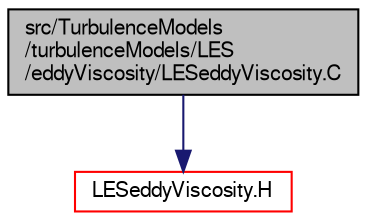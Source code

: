digraph "src/TurbulenceModels/turbulenceModels/LES/eddyViscosity/LESeddyViscosity.C"
{
  bgcolor="transparent";
  edge [fontname="FreeSans",fontsize="10",labelfontname="FreeSans",labelfontsize="10"];
  node [fontname="FreeSans",fontsize="10",shape=record];
  Node0 [label="src/TurbulenceModels\l/turbulenceModels/LES\l/eddyViscosity/LESeddyViscosity.C",height=0.2,width=0.4,color="black", fillcolor="grey75", style="filled", fontcolor="black"];
  Node0 -> Node1 [color="midnightblue",fontsize="10",style="solid",fontname="FreeSans"];
  Node1 [label="LESeddyViscosity.H",height=0.2,width=0.4,color="red",URL="$a17774.html"];
}

